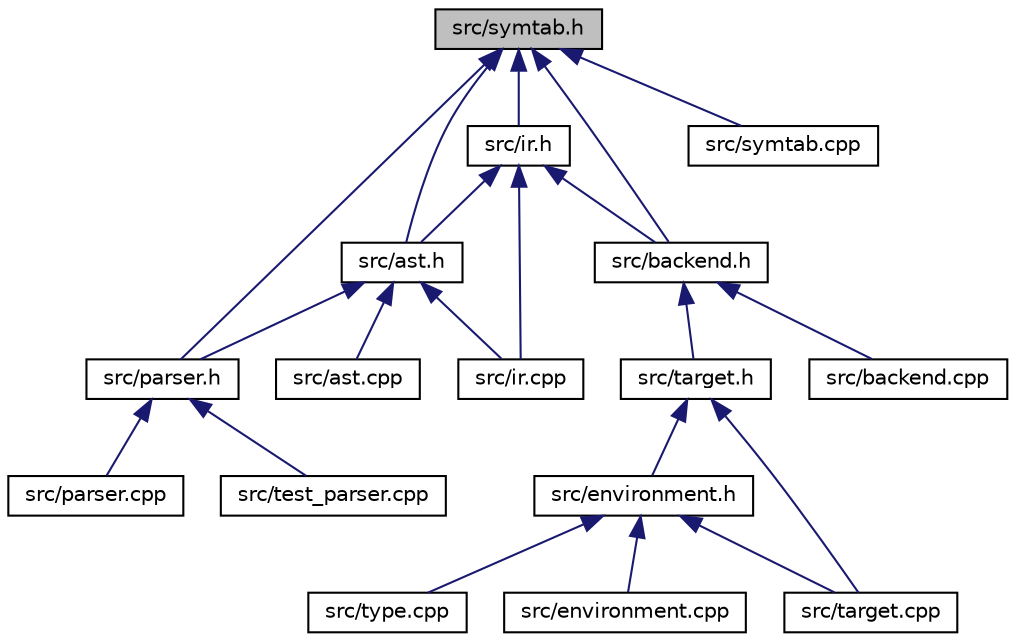 digraph "src/symtab.h"
{
  edge [fontname="Helvetica",fontsize="10",labelfontname="Helvetica",labelfontsize="10"];
  node [fontname="Helvetica",fontsize="10",shape=record];
  Node7 [label="src/symtab.h",height=0.2,width=0.4,color="black", fillcolor="grey75", style="filled", fontcolor="black"];
  Node7 -> Node8 [dir="back",color="midnightblue",fontsize="10",style="solid",fontname="Helvetica"];
  Node8 [label="src/ast.h",height=0.2,width=0.4,color="black", fillcolor="white", style="filled",URL="$ast_8h.html"];
  Node8 -> Node9 [dir="back",color="midnightblue",fontsize="10",style="solid",fontname="Helvetica"];
  Node9 [label="src/ast.cpp",height=0.2,width=0.4,color="black", fillcolor="white", style="filled",URL="$ast_8cpp.html"];
  Node8 -> Node10 [dir="back",color="midnightblue",fontsize="10",style="solid",fontname="Helvetica"];
  Node10 [label="src/ir.cpp",height=0.2,width=0.4,color="black", fillcolor="white", style="filled",URL="$ir_8cpp.html"];
  Node8 -> Node11 [dir="back",color="midnightblue",fontsize="10",style="solid",fontname="Helvetica"];
  Node11 [label="src/parser.h",height=0.2,width=0.4,color="black", fillcolor="white", style="filled",URL="$parser_8h.html"];
  Node11 -> Node12 [dir="back",color="midnightblue",fontsize="10",style="solid",fontname="Helvetica"];
  Node12 [label="src/parser.cpp",height=0.2,width=0.4,color="black", fillcolor="white", style="filled",URL="$parser_8cpp.html"];
  Node11 -> Node13 [dir="back",color="midnightblue",fontsize="10",style="solid",fontname="Helvetica"];
  Node13 [label="src/test_parser.cpp",height=0.2,width=0.4,color="black", fillcolor="white", style="filled",URL="$test__parser_8cpp.html"];
  Node7 -> Node14 [dir="back",color="midnightblue",fontsize="10",style="solid",fontname="Helvetica"];
  Node14 [label="src/ir.h",height=0.2,width=0.4,color="black", fillcolor="white", style="filled",URL="$ir_8h.html"];
  Node14 -> Node8 [dir="back",color="midnightblue",fontsize="10",style="solid",fontname="Helvetica"];
  Node14 -> Node15 [dir="back",color="midnightblue",fontsize="10",style="solid",fontname="Helvetica"];
  Node15 [label="src/backend.h",height=0.2,width=0.4,color="black", fillcolor="white", style="filled",URL="$backend_8h.html"];
  Node15 -> Node16 [dir="back",color="midnightblue",fontsize="10",style="solid",fontname="Helvetica"];
  Node16 [label="src/backend.cpp",height=0.2,width=0.4,color="black", fillcolor="white", style="filled",URL="$backend_8cpp.html"];
  Node15 -> Node17 [dir="back",color="midnightblue",fontsize="10",style="solid",fontname="Helvetica"];
  Node17 [label="src/target.h",height=0.2,width=0.4,color="black", fillcolor="white", style="filled",URL="$target_8h.html"];
  Node17 -> Node18 [dir="back",color="midnightblue",fontsize="10",style="solid",fontname="Helvetica"];
  Node18 [label="src/environment.h",height=0.2,width=0.4,color="black", fillcolor="white", style="filled",URL="$environment_8h.html"];
  Node18 -> Node19 [dir="back",color="midnightblue",fontsize="10",style="solid",fontname="Helvetica"];
  Node19 [label="src/environment.cpp",height=0.2,width=0.4,color="black", fillcolor="white", style="filled",URL="$environment_8cpp.html"];
  Node18 -> Node20 [dir="back",color="midnightblue",fontsize="10",style="solid",fontname="Helvetica"];
  Node20 [label="src/target.cpp",height=0.2,width=0.4,color="black", fillcolor="white", style="filled",URL="$target_8cpp.html"];
  Node18 -> Node21 [dir="back",color="midnightblue",fontsize="10",style="solid",fontname="Helvetica"];
  Node21 [label="src/type.cpp",height=0.2,width=0.4,color="black", fillcolor="white", style="filled",URL="$type_8cpp.html"];
  Node17 -> Node20 [dir="back",color="midnightblue",fontsize="10",style="solid",fontname="Helvetica"];
  Node14 -> Node10 [dir="back",color="midnightblue",fontsize="10",style="solid",fontname="Helvetica"];
  Node7 -> Node15 [dir="back",color="midnightblue",fontsize="10",style="solid",fontname="Helvetica"];
  Node7 -> Node11 [dir="back",color="midnightblue",fontsize="10",style="solid",fontname="Helvetica"];
  Node7 -> Node22 [dir="back",color="midnightblue",fontsize="10",style="solid",fontname="Helvetica"];
  Node22 [label="src/symtab.cpp",height=0.2,width=0.4,color="black", fillcolor="white", style="filled",URL="$symtab_8cpp.html"];
}
